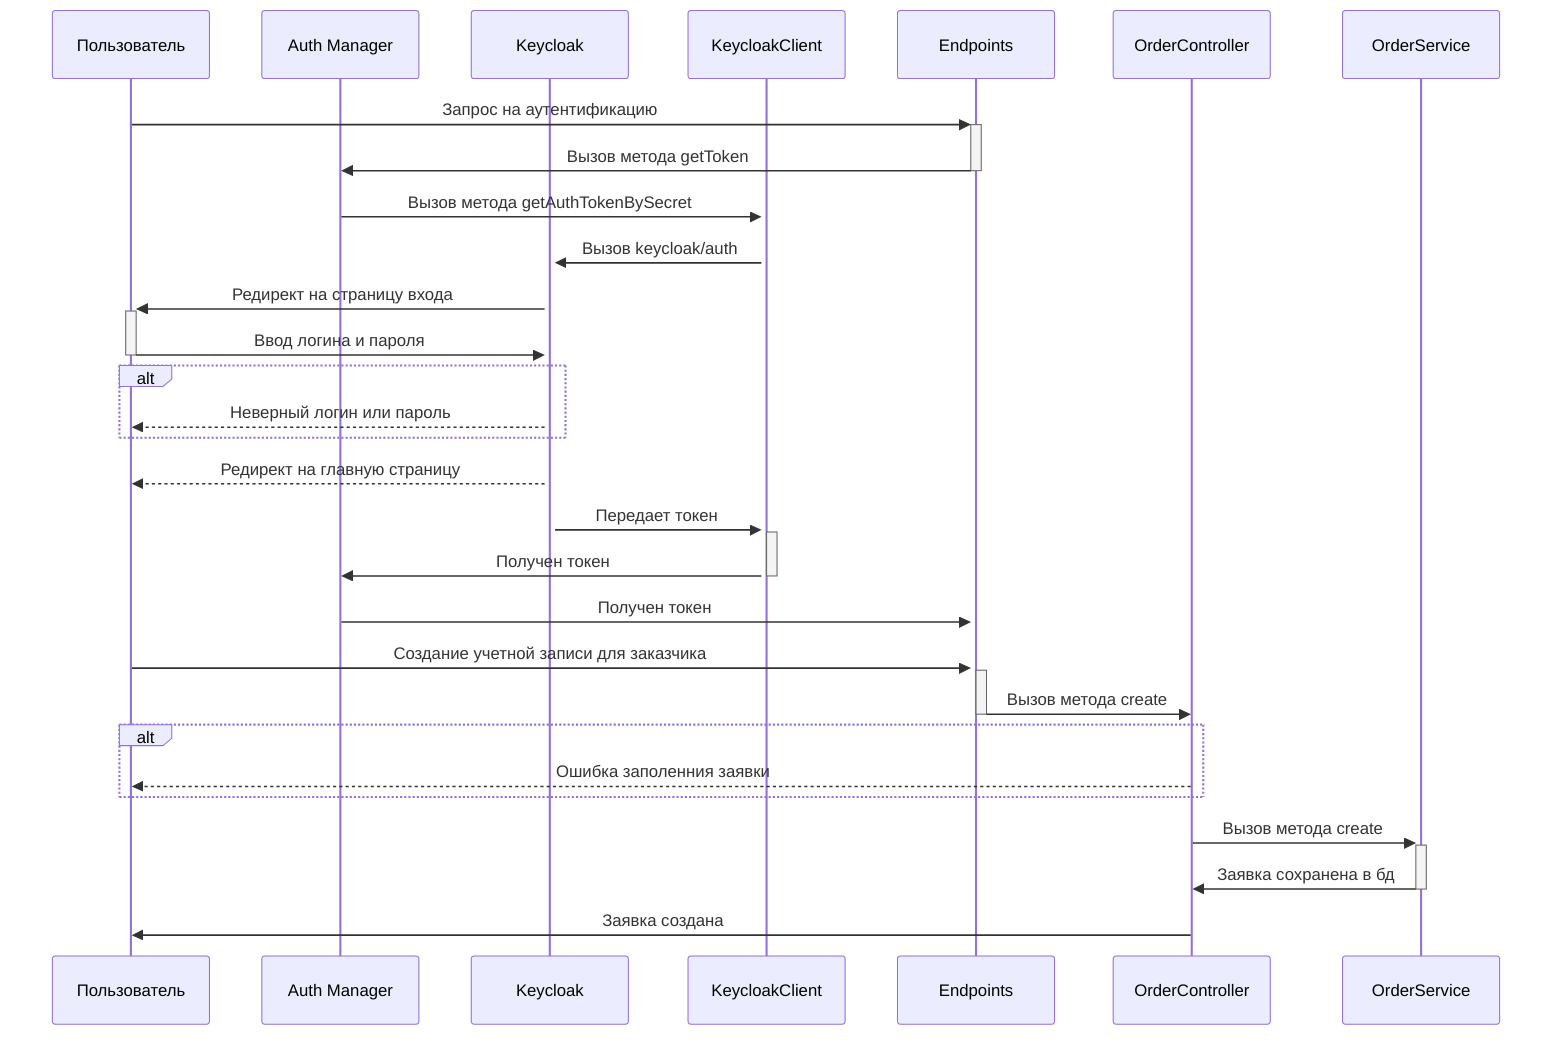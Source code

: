 sequenceDiagram
    participant Пользователь

    participant Auth Manager
    participant Keycloak
    participant KeycloakClient
    participant Endpoints
    participant OrderController
    participant OrderService

    Пользователь ->>+ Endpoints: Запрос на аутентификацию

    Endpoints ->>- Auth Manager: Вызов метода getToken
    Auth Manager ->>+ KeycloakClient: Вызов метода getAuthTokenBySecret

    KeycloakClient ->>+ Keycloak: Вызов keycloak/auth
    Keycloak ->>+ Пользователь: Редирект на страницу входа
    Пользователь ->>- Keycloak: Ввод логина и пароля

    alt
        Keycloak -->> Пользователь: Неверный логин или пароль
    end

    Keycloak -->> Пользователь: Редирект на главную страницу

    Keycloak ->>+ KeycloakClient: Передает токен
    KeycloakClient ->>- Auth Manager: Получен токен
    Auth Manager ->>+  Endpoints: Получен токен

    Пользователь ->>+ Endpoints: Создание учетной записи для заказчика

    Endpoints ->>- OrderController: Вызов метода create
    alt
        OrderController -->> Пользователь: Ошибка заполенния заявки
    end
    OrderController ->>+ OrderService: Вызов метода create
    OrderService ->>- OrderController: Заявка сохранена в бд
    OrderController ->> Пользователь: Заявка создана